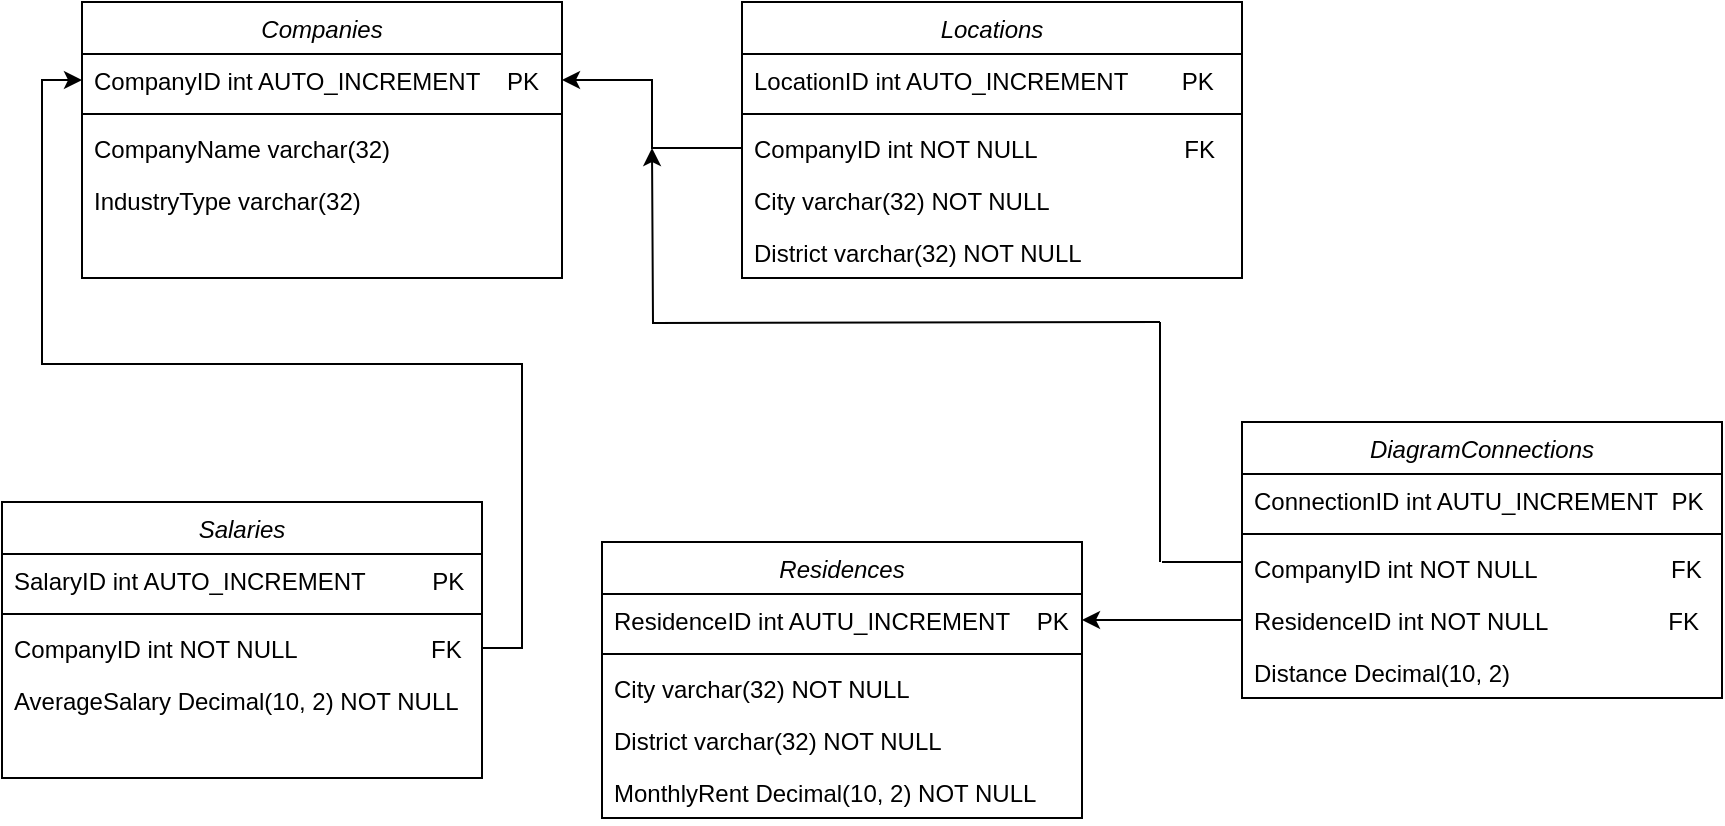 <mxfile version="26.0.2">
  <diagram id="C5RBs43oDa-KdzZeNtuy" name="Page-1">
    <mxGraphModel dx="1674" dy="718" grid="1" gridSize="10" guides="1" tooltips="1" connect="1" arrows="1" fold="1" page="1" pageScale="1" pageWidth="827" pageHeight="1169" math="0" shadow="0">
      <root>
        <mxCell id="WIyWlLk6GJQsqaUBKTNV-0" />
        <mxCell id="WIyWlLk6GJQsqaUBKTNV-1" parent="WIyWlLk6GJQsqaUBKTNV-0" />
        <mxCell id="zkfFHV4jXpPFQw0GAbJ--0" value="Companies" style="swimlane;fontStyle=2;align=center;verticalAlign=top;childLayout=stackLayout;horizontal=1;startSize=26;horizontalStack=0;resizeParent=1;resizeLast=0;collapsible=1;marginBottom=0;rounded=0;shadow=0;strokeWidth=1;flipH=0;" parent="WIyWlLk6GJQsqaUBKTNV-1" vertex="1">
          <mxGeometry x="110" y="70" width="240" height="138" as="geometry">
            <mxRectangle x="60" y="50" width="160" height="26" as="alternateBounds" />
          </mxGeometry>
        </mxCell>
        <mxCell id="zkfFHV4jXpPFQw0GAbJ--1" value="CompanyID int AUTO_INCREMENT    PK" style="text;align=left;verticalAlign=top;spacingLeft=4;spacingRight=4;overflow=hidden;rotatable=0;points=[[0,0.5],[1,0.5]];portConstraint=eastwest;" parent="zkfFHV4jXpPFQw0GAbJ--0" vertex="1">
          <mxGeometry y="26" width="240" height="26" as="geometry" />
        </mxCell>
        <mxCell id="zkfFHV4jXpPFQw0GAbJ--4" value="" style="line;html=1;strokeWidth=1;align=left;verticalAlign=middle;spacingTop=-1;spacingLeft=3;spacingRight=3;rotatable=0;labelPosition=right;points=[];portConstraint=eastwest;" parent="zkfFHV4jXpPFQw0GAbJ--0" vertex="1">
          <mxGeometry y="52" width="240" height="8" as="geometry" />
        </mxCell>
        <mxCell id="zkfFHV4jXpPFQw0GAbJ--2" value="CompanyName varchar(32)" style="text;align=left;verticalAlign=top;spacingLeft=4;spacingRight=4;overflow=hidden;rotatable=0;points=[[0,0.5],[1,0.5]];portConstraint=eastwest;rounded=0;shadow=0;html=0;flipH=0;" parent="zkfFHV4jXpPFQw0GAbJ--0" vertex="1">
          <mxGeometry y="60" width="240" height="26" as="geometry" />
        </mxCell>
        <mxCell id="zkfFHV4jXpPFQw0GAbJ--5" value="IndustryType varchar(32)" style="text;align=left;verticalAlign=top;spacingLeft=4;spacingRight=4;overflow=hidden;rotatable=0;points=[[0,0.5],[1,0.5]];portConstraint=eastwest;" parent="zkfFHV4jXpPFQw0GAbJ--0" vertex="1">
          <mxGeometry y="86" width="240" height="26" as="geometry" />
        </mxCell>
        <mxCell id="EDxRAys_gJsU4xUTyWtF-16" value="Locations" style="swimlane;fontStyle=2;align=center;verticalAlign=top;childLayout=stackLayout;horizontal=1;startSize=26;horizontalStack=0;resizeParent=1;resizeLast=0;collapsible=1;marginBottom=0;rounded=0;shadow=0;strokeWidth=1;flipH=0;" parent="WIyWlLk6GJQsqaUBKTNV-1" vertex="1">
          <mxGeometry x="440" y="70" width="250" height="138" as="geometry">
            <mxRectangle x="60" y="50" width="160" height="26" as="alternateBounds" />
          </mxGeometry>
        </mxCell>
        <mxCell id="EDxRAys_gJsU4xUTyWtF-17" value="LocationID int AUTO_INCREMENT        PK" style="text;align=left;verticalAlign=top;spacingLeft=4;spacingRight=4;overflow=hidden;rotatable=0;points=[[0,0.5],[1,0.5]];portConstraint=eastwest;" parent="EDxRAys_gJsU4xUTyWtF-16" vertex="1">
          <mxGeometry y="26" width="250" height="26" as="geometry" />
        </mxCell>
        <mxCell id="EDxRAys_gJsU4xUTyWtF-18" value="" style="line;html=1;strokeWidth=1;align=left;verticalAlign=middle;spacingTop=-1;spacingLeft=3;spacingRight=3;rotatable=0;labelPosition=right;points=[];portConstraint=eastwest;" parent="EDxRAys_gJsU4xUTyWtF-16" vertex="1">
          <mxGeometry y="52" width="250" height="8" as="geometry" />
        </mxCell>
        <mxCell id="EDxRAys_gJsU4xUTyWtF-19" value="CompanyID int NOT NULL                      FK" style="text;align=left;verticalAlign=top;spacingLeft=4;spacingRight=4;overflow=hidden;rotatable=0;points=[[0,0.5],[1,0.5]];portConstraint=eastwest;rounded=0;shadow=0;html=0;flipH=0;" parent="EDxRAys_gJsU4xUTyWtF-16" vertex="1">
          <mxGeometry y="60" width="250" height="26" as="geometry" />
        </mxCell>
        <mxCell id="EDxRAys_gJsU4xUTyWtF-20" value="City varchar(32) NOT NULL" style="text;align=left;verticalAlign=top;spacingLeft=4;spacingRight=4;overflow=hidden;rotatable=0;points=[[0,0.5],[1,0.5]];portConstraint=eastwest;rounded=0;shadow=0;html=0;" parent="EDxRAys_gJsU4xUTyWtF-16" vertex="1">
          <mxGeometry y="86" width="250" height="26" as="geometry" />
        </mxCell>
        <mxCell id="EDxRAys_gJsU4xUTyWtF-21" value="District varchar(32) NOT NULL" style="text;align=left;verticalAlign=top;spacingLeft=4;spacingRight=4;overflow=hidden;rotatable=0;points=[[0,0.5],[1,0.5]];portConstraint=eastwest;" parent="EDxRAys_gJsU4xUTyWtF-16" vertex="1">
          <mxGeometry y="112" width="250" height="26" as="geometry" />
        </mxCell>
        <mxCell id="EDxRAys_gJsU4xUTyWtF-23" value="Salaries" style="swimlane;fontStyle=2;align=center;verticalAlign=top;childLayout=stackLayout;horizontal=1;startSize=26;horizontalStack=0;resizeParent=1;resizeLast=0;collapsible=1;marginBottom=0;rounded=0;shadow=0;strokeWidth=1;flipH=0;" parent="WIyWlLk6GJQsqaUBKTNV-1" vertex="1">
          <mxGeometry x="70" y="320" width="240" height="138" as="geometry">
            <mxRectangle x="60" y="50" width="160" height="26" as="alternateBounds" />
          </mxGeometry>
        </mxCell>
        <mxCell id="EDxRAys_gJsU4xUTyWtF-24" value="SalaryID int AUTO_INCREMENT          PK" style="text;align=left;verticalAlign=top;spacingLeft=4;spacingRight=4;overflow=hidden;rotatable=0;points=[[0,0.5],[1,0.5]];portConstraint=eastwest;" parent="EDxRAys_gJsU4xUTyWtF-23" vertex="1">
          <mxGeometry y="26" width="240" height="26" as="geometry" />
        </mxCell>
        <mxCell id="EDxRAys_gJsU4xUTyWtF-25" value="" style="line;html=1;strokeWidth=1;align=left;verticalAlign=middle;spacingTop=-1;spacingLeft=3;spacingRight=3;rotatable=0;labelPosition=right;points=[];portConstraint=eastwest;" parent="EDxRAys_gJsU4xUTyWtF-23" vertex="1">
          <mxGeometry y="52" width="240" height="8" as="geometry" />
        </mxCell>
        <mxCell id="EDxRAys_gJsU4xUTyWtF-26" value="CompanyID int NOT NULL                    FK" style="text;align=left;verticalAlign=top;spacingLeft=4;spacingRight=4;overflow=hidden;rotatable=0;points=[[0,0.5],[1,0.5]];portConstraint=eastwest;rounded=0;shadow=0;html=0;flipH=0;" parent="EDxRAys_gJsU4xUTyWtF-23" vertex="1">
          <mxGeometry y="60" width="240" height="26" as="geometry" />
        </mxCell>
        <mxCell id="EDxRAys_gJsU4xUTyWtF-28" value="AverageSalary Decimal(10, 2) NOT NULL" style="text;align=left;verticalAlign=top;spacingLeft=4;spacingRight=4;overflow=hidden;rotatable=0;points=[[0,0.5],[1,0.5]];portConstraint=eastwest;" parent="EDxRAys_gJsU4xUTyWtF-23" vertex="1">
          <mxGeometry y="86" width="240" height="26" as="geometry" />
        </mxCell>
        <mxCell id="EDxRAys_gJsU4xUTyWtF-31" style="edgeStyle=orthogonalEdgeStyle;rounded=0;orthogonalLoop=1;jettySize=auto;html=1;entryX=0;entryY=0.5;entryDx=0;entryDy=0;" parent="WIyWlLk6GJQsqaUBKTNV-1" source="EDxRAys_gJsU4xUTyWtF-26" target="zkfFHV4jXpPFQw0GAbJ--1" edge="1">
          <mxGeometry relative="1" as="geometry" />
        </mxCell>
        <mxCell id="EDxRAys_gJsU4xUTyWtF-32" style="edgeStyle=orthogonalEdgeStyle;rounded=0;orthogonalLoop=1;jettySize=auto;html=1;entryX=1;entryY=0.5;entryDx=0;entryDy=0;" parent="WIyWlLk6GJQsqaUBKTNV-1" source="EDxRAys_gJsU4xUTyWtF-19" target="zkfFHV4jXpPFQw0GAbJ--1" edge="1">
          <mxGeometry relative="1" as="geometry" />
        </mxCell>
        <mxCell id="EDxRAys_gJsU4xUTyWtF-33" value="Residences" style="swimlane;fontStyle=2;align=center;verticalAlign=top;childLayout=stackLayout;horizontal=1;startSize=26;horizontalStack=0;resizeParent=1;resizeLast=0;collapsible=1;marginBottom=0;rounded=0;shadow=0;strokeWidth=1;flipH=0;" parent="WIyWlLk6GJQsqaUBKTNV-1" vertex="1">
          <mxGeometry x="370" y="340" width="240" height="138" as="geometry">
            <mxRectangle x="60" y="50" width="160" height="26" as="alternateBounds" />
          </mxGeometry>
        </mxCell>
        <mxCell id="EDxRAys_gJsU4xUTyWtF-34" value="ResidenceID int AUTU_INCREMENT    PK" style="text;align=left;verticalAlign=top;spacingLeft=4;spacingRight=4;overflow=hidden;rotatable=0;points=[[0,0.5],[1,0.5]];portConstraint=eastwest;" parent="EDxRAys_gJsU4xUTyWtF-33" vertex="1">
          <mxGeometry y="26" width="240" height="26" as="geometry" />
        </mxCell>
        <mxCell id="EDxRAys_gJsU4xUTyWtF-35" value="" style="line;html=1;strokeWidth=1;align=left;verticalAlign=middle;spacingTop=-1;spacingLeft=3;spacingRight=3;rotatable=0;labelPosition=right;points=[];portConstraint=eastwest;" parent="EDxRAys_gJsU4xUTyWtF-33" vertex="1">
          <mxGeometry y="52" width="240" height="8" as="geometry" />
        </mxCell>
        <mxCell id="EDxRAys_gJsU4xUTyWtF-36" value="City varchar(32) NOT NULL" style="text;align=left;verticalAlign=top;spacingLeft=4;spacingRight=4;overflow=hidden;rotatable=0;points=[[0,0.5],[1,0.5]];portConstraint=eastwest;rounded=0;shadow=0;html=0;flipH=0;" parent="EDxRAys_gJsU4xUTyWtF-33" vertex="1">
          <mxGeometry y="60" width="240" height="26" as="geometry" />
        </mxCell>
        <mxCell id="EDxRAys_gJsU4xUTyWtF-37" value="District varchar(32) NOT NULL" style="text;align=left;verticalAlign=top;spacingLeft=4;spacingRight=4;overflow=hidden;rotatable=0;points=[[0,0.5],[1,0.5]];portConstraint=eastwest;rounded=0;shadow=0;html=0;" parent="EDxRAys_gJsU4xUTyWtF-33" vertex="1">
          <mxGeometry y="86" width="240" height="26" as="geometry" />
        </mxCell>
        <mxCell id="EDxRAys_gJsU4xUTyWtF-38" value="MonthlyRent Decimal(10, 2) NOT NULL" style="text;align=left;verticalAlign=top;spacingLeft=4;spacingRight=4;overflow=hidden;rotatable=0;points=[[0,0.5],[1,0.5]];portConstraint=eastwest;" parent="EDxRAys_gJsU4xUTyWtF-33" vertex="1">
          <mxGeometry y="112" width="240" height="26" as="geometry" />
        </mxCell>
        <mxCell id="4SZBlMtHYRwnUJ-UnSkL-1" value="DiagramConnections" style="swimlane;fontStyle=2;align=center;verticalAlign=top;childLayout=stackLayout;horizontal=1;startSize=26;horizontalStack=0;resizeParent=1;resizeLast=0;collapsible=1;marginBottom=0;rounded=0;shadow=0;strokeWidth=1;flipH=0;" parent="WIyWlLk6GJQsqaUBKTNV-1" vertex="1">
          <mxGeometry x="690" y="280" width="240" height="138" as="geometry">
            <mxRectangle x="60" y="50" width="160" height="26" as="alternateBounds" />
          </mxGeometry>
        </mxCell>
        <mxCell id="4SZBlMtHYRwnUJ-UnSkL-2" value="ConnectionID int AUTU_INCREMENT  PK" style="text;align=left;verticalAlign=top;spacingLeft=4;spacingRight=4;overflow=hidden;rotatable=0;points=[[0,0.5],[1,0.5]];portConstraint=eastwest;" parent="4SZBlMtHYRwnUJ-UnSkL-1" vertex="1">
          <mxGeometry y="26" width="240" height="26" as="geometry" />
        </mxCell>
        <mxCell id="4SZBlMtHYRwnUJ-UnSkL-3" value="" style="line;html=1;strokeWidth=1;align=left;verticalAlign=middle;spacingTop=-1;spacingLeft=3;spacingRight=3;rotatable=0;labelPosition=right;points=[];portConstraint=eastwest;" parent="4SZBlMtHYRwnUJ-UnSkL-1" vertex="1">
          <mxGeometry y="52" width="240" height="8" as="geometry" />
        </mxCell>
        <mxCell id="4SZBlMtHYRwnUJ-UnSkL-4" value="CompanyID int NOT NULL                    FK" style="text;align=left;verticalAlign=top;spacingLeft=4;spacingRight=4;overflow=hidden;rotatable=0;points=[[0,0.5],[1,0.5]];portConstraint=eastwest;rounded=0;shadow=0;html=0;flipH=0;" parent="4SZBlMtHYRwnUJ-UnSkL-1" vertex="1">
          <mxGeometry y="60" width="240" height="26" as="geometry" />
        </mxCell>
        <mxCell id="4SZBlMtHYRwnUJ-UnSkL-5" value="ResidenceID int NOT NULL                  FK" style="text;align=left;verticalAlign=top;spacingLeft=4;spacingRight=4;overflow=hidden;rotatable=0;points=[[0,0.5],[1,0.5]];portConstraint=eastwest;rounded=0;shadow=0;html=0;" parent="4SZBlMtHYRwnUJ-UnSkL-1" vertex="1">
          <mxGeometry y="86" width="240" height="26" as="geometry" />
        </mxCell>
        <mxCell id="4SZBlMtHYRwnUJ-UnSkL-6" value="Distance Decimal(10, 2)" style="text;align=left;verticalAlign=top;spacingLeft=4;spacingRight=4;overflow=hidden;rotatable=0;points=[[0,0.5],[1,0.5]];portConstraint=eastwest;" parent="4SZBlMtHYRwnUJ-UnSkL-1" vertex="1">
          <mxGeometry y="112" width="240" height="26" as="geometry" />
        </mxCell>
        <mxCell id="4SZBlMtHYRwnUJ-UnSkL-9" value="" style="edgeStyle=orthogonalEdgeStyle;rounded=0;orthogonalLoop=1;jettySize=auto;html=1;" parent="WIyWlLk6GJQsqaUBKTNV-1" edge="1">
          <mxGeometry relative="1" as="geometry">
            <mxPoint x="649" y="230" as="sourcePoint" />
            <mxPoint x="395" y="143" as="targetPoint" />
          </mxGeometry>
        </mxCell>
        <mxCell id="4SZBlMtHYRwnUJ-UnSkL-10" value="" style="endArrow=none;html=1;rounded=0;" parent="WIyWlLk6GJQsqaUBKTNV-1" edge="1">
          <mxGeometry width="50" height="50" relative="1" as="geometry">
            <mxPoint x="650" y="350" as="sourcePoint" />
            <mxPoint x="690" y="350" as="targetPoint" />
          </mxGeometry>
        </mxCell>
        <mxCell id="4SZBlMtHYRwnUJ-UnSkL-11" value="" style="endArrow=none;html=1;rounded=0;" parent="WIyWlLk6GJQsqaUBKTNV-1" edge="1">
          <mxGeometry width="50" height="50" relative="1" as="geometry">
            <mxPoint x="649" y="350" as="sourcePoint" />
            <mxPoint x="649" y="230" as="targetPoint" />
          </mxGeometry>
        </mxCell>
        <mxCell id="4SZBlMtHYRwnUJ-UnSkL-12" value="" style="edgeStyle=orthogonalEdgeStyle;rounded=0;orthogonalLoop=1;jettySize=auto;html=1;entryX=1;entryY=0.5;entryDx=0;entryDy=0;" parent="WIyWlLk6GJQsqaUBKTNV-1" source="4SZBlMtHYRwnUJ-UnSkL-5" target="EDxRAys_gJsU4xUTyWtF-34" edge="1">
          <mxGeometry relative="1" as="geometry" />
        </mxCell>
      </root>
    </mxGraphModel>
  </diagram>
</mxfile>
